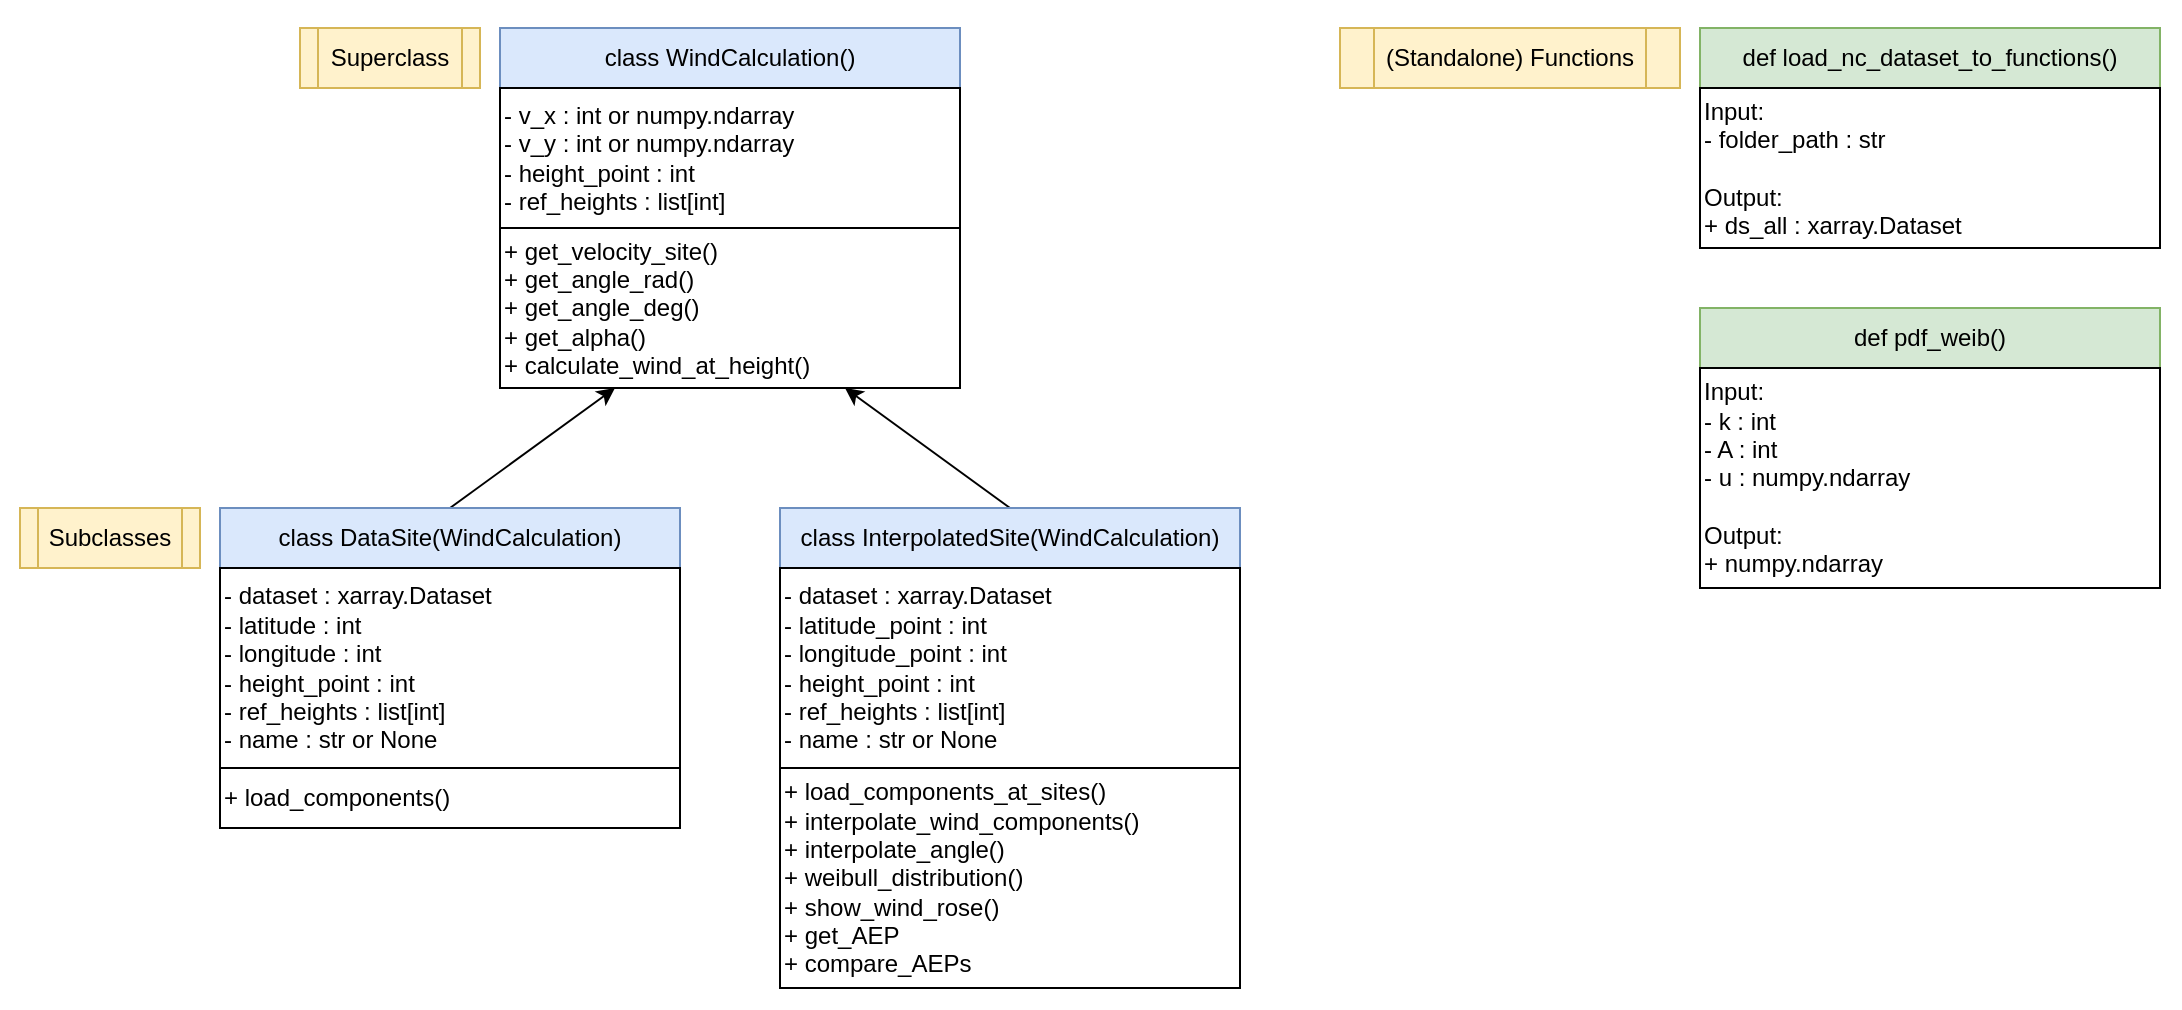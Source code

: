 <mxfile>
    <diagram id="KyMx_F-SmI5y71zodP5E" name="Overview">
        <mxGraphModel dx="1923" dy="1495" grid="1" gridSize="10" guides="1" tooltips="1" connect="1" arrows="1" fold="1" page="1" pageScale="1" pageWidth="827" pageHeight="1169" math="0" shadow="0">
            <root>
                <mxCell id="0"/>
                <mxCell id="1" parent="0"/>
                <mxCell id="zshkGttgZmD-BAlz3QLt-19" value="" style="rounded=0;whiteSpace=wrap;html=1;strokeColor=none;" vertex="1" parent="1">
                    <mxGeometry x="30" y="26.5" width="1090" height="503.5" as="geometry"/>
                </mxCell>
                <mxCell id="2" value="class WindCalculation()" style="rounded=0;whiteSpace=wrap;html=1;fillColor=#dae8fc;strokeColor=#6c8ebf;" parent="1" vertex="1">
                    <mxGeometry x="280" y="40" width="230" height="30" as="geometry"/>
                </mxCell>
                <mxCell id="3" value="- v_x : int or numpy.ndarray&lt;div&gt;- v_y : int or numpy.ndarray&lt;/div&gt;&lt;div&gt;- height_point : int&lt;/div&gt;&lt;div&gt;- ref_heights : list[int]&lt;/div&gt;" style="rounded=0;whiteSpace=wrap;html=1;align=left;" parent="1" vertex="1">
                    <mxGeometry x="280" y="70" width="230" height="70" as="geometry"/>
                </mxCell>
                <mxCell id="4" value="+ get_velocity_site()&lt;div&gt;+ get_angle_rad()&lt;/div&gt;&lt;div&gt;+ get_angle_deg()&lt;/div&gt;&lt;div&gt;+ get_alpha()&lt;/div&gt;&lt;div&gt;+ calculate_wind_at_height()&lt;/div&gt;" style="rounded=0;whiteSpace=wrap;html=1;align=left;" parent="1" vertex="1">
                    <mxGeometry x="280" y="140" width="230" height="80" as="geometry"/>
                </mxCell>
                <mxCell id="9" style="edgeStyle=none;html=1;exitX=0.5;exitY=0;exitDx=0;exitDy=0;entryX=0.25;entryY=1;entryDx=0;entryDy=0;" parent="1" source="5" target="4" edge="1">
                    <mxGeometry relative="1" as="geometry"/>
                </mxCell>
                <mxCell id="5" value="class DataSite(WindCalculation)" style="rounded=0;whiteSpace=wrap;html=1;fillColor=#dae8fc;strokeColor=#6c8ebf;" parent="1" vertex="1">
                    <mxGeometry x="140" y="280" width="230" height="30" as="geometry"/>
                </mxCell>
                <mxCell id="10" style="edgeStyle=none;html=1;exitX=0.5;exitY=0;exitDx=0;exitDy=0;entryX=0.75;entryY=1;entryDx=0;entryDy=0;" parent="1" source="6" target="4" edge="1">
                    <mxGeometry relative="1" as="geometry"/>
                </mxCell>
                <mxCell id="6" value="class InterpolatedSite(WindCalculation)" style="rounded=0;whiteSpace=wrap;html=1;fillColor=#dae8fc;strokeColor=#6c8ebf;" parent="1" vertex="1">
                    <mxGeometry x="420" y="280" width="230" height="30" as="geometry"/>
                </mxCell>
                <mxCell id="7" value="&lt;div&gt;- dataset :&amp;nbsp;xarray.Dataset&lt;/div&gt;&lt;div&gt;- latitude : int&lt;/div&gt;&lt;div&gt;- longitude : int&lt;/div&gt;&lt;span style=&quot;background-color: transparent;&quot;&gt;- height_point : int&lt;/span&gt;&lt;div&gt;- ref_heights : list[int]&lt;/div&gt;&lt;div&gt;- name : str or None&lt;/div&gt;" style="rounded=0;whiteSpace=wrap;html=1;align=left;" parent="1" vertex="1">
                    <mxGeometry x="140" y="310" width="230" height="100" as="geometry"/>
                </mxCell>
                <mxCell id="8" value="+ load_components()" style="rounded=0;whiteSpace=wrap;html=1;align=left;" parent="1" vertex="1">
                    <mxGeometry x="140" y="410" width="230" height="30" as="geometry"/>
                </mxCell>
                <mxCell id="11" value="Superclass" style="shape=process;whiteSpace=wrap;html=1;backgroundOutline=1;fillColor=#fff2cc;strokeColor=#d6b656;" parent="1" vertex="1">
                    <mxGeometry x="180" y="40" width="90" height="30" as="geometry"/>
                </mxCell>
                <mxCell id="12" value="Subclasses" style="shape=process;whiteSpace=wrap;html=1;backgroundOutline=1;fillColor=#fff2cc;strokeColor=#d6b656;" parent="1" vertex="1">
                    <mxGeometry x="40" y="280" width="90" height="30" as="geometry"/>
                </mxCell>
                <mxCell id="13" value="&lt;div&gt;- dataset :&amp;nbsp;xarray.Dataset&lt;/div&gt;&lt;div&gt;- latitude_point : int&lt;/div&gt;&lt;div&gt;- longitude_point : int&lt;/div&gt;&lt;span style=&quot;background-color: transparent;&quot;&gt;- height_point : int&lt;/span&gt;&lt;div&gt;- ref_heights : list[int]&lt;/div&gt;&lt;div&gt;- name : str or None&lt;/div&gt;" style="rounded=0;whiteSpace=wrap;html=1;align=left;" parent="1" vertex="1">
                    <mxGeometry x="420" y="310" width="230" height="100" as="geometry"/>
                </mxCell>
                <mxCell id="14" value="+ load_components_at_sites()&lt;div&gt;+ interpolate_wind_components()&lt;/div&gt;&lt;div&gt;+ interpolate_angle()&lt;/div&gt;&lt;div&gt;+ weibull_distribution()&lt;/div&gt;&lt;div&gt;+ show_wind_rose()&lt;/div&gt;&lt;div&gt;+ get_AEP&lt;/div&gt;&lt;div&gt;+ compare_AEPs&lt;/div&gt;" style="rounded=0;whiteSpace=wrap;html=1;align=left;" parent="1" vertex="1">
                    <mxGeometry x="420" y="410" width="230" height="110" as="geometry"/>
                </mxCell>
                <mxCell id="15" value="(Standalone) Functions" style="shape=process;whiteSpace=wrap;html=1;backgroundOutline=1;fillColor=#fff2cc;strokeColor=#d6b656;" parent="1" vertex="1">
                    <mxGeometry x="700" y="40" width="170" height="30" as="geometry"/>
                </mxCell>
                <mxCell id="16" value="def load_nc_dataset_to_functions()" style="rounded=0;whiteSpace=wrap;html=1;fillColor=#d5e8d4;strokeColor=#82b366;" parent="1" vertex="1">
                    <mxGeometry x="880" y="40" width="230" height="30" as="geometry"/>
                </mxCell>
                <mxCell id="17" value="&lt;div&gt;Input:&lt;/div&gt;- folder_path :&amp;nbsp;str&lt;br&gt;&lt;div&gt;&lt;br&gt;&lt;/div&gt;&lt;div&gt;Output:&lt;/div&gt;&lt;div&gt;+ ds_all : xarray.Dataset&lt;/div&gt;" style="rounded=0;whiteSpace=wrap;html=1;align=left;" parent="1" vertex="1">
                    <mxGeometry x="880" y="70" width="230" height="80" as="geometry"/>
                </mxCell>
                <mxCell id="18" value="def pdf_weib()" style="rounded=0;whiteSpace=wrap;html=1;fillColor=#d5e8d4;strokeColor=#82b366;" parent="1" vertex="1">
                    <mxGeometry x="880" y="180" width="230" height="30" as="geometry"/>
                </mxCell>
                <mxCell id="19" value="&lt;div&gt;Input:&lt;/div&gt;- k : int&lt;div&gt;&lt;font color=&quot;#000000&quot;&gt;- A : int&lt;/font&gt;&lt;/div&gt;&lt;div&gt;&lt;font color=&quot;#000000&quot;&gt;- u : numpy.ndarray&lt;br&gt;&lt;/font&gt;&lt;div&gt;&lt;br&gt;&lt;/div&gt;&lt;div&gt;Output:&lt;/div&gt;&lt;div&gt;+&amp;nbsp;&lt;span style=&quot;color: rgb(0, 0, 0); background-color: transparent;&quot;&gt;numpy.ndarray&lt;/span&gt;&lt;/div&gt;&lt;/div&gt;" style="rounded=0;whiteSpace=wrap;html=1;align=left;" parent="1" vertex="1">
                    <mxGeometry x="880" y="210" width="230" height="110" as="geometry"/>
                </mxCell>
            </root>
        </mxGraphModel>
    </diagram>
    <diagram id="iiaf0r2DTsLB-Huh9DbL" name="Flowchart">
        <mxGraphModel dx="1923" dy="1495" grid="1" gridSize="10" guides="1" tooltips="1" connect="1" arrows="1" fold="1" page="1" pageScale="1" pageWidth="827" pageHeight="1169" math="0" shadow="0">
            <root>
                <mxCell id="0"/>
                <mxCell id="1" parent="0"/>
                <mxCell id="VdhQDZseqNjgmnQb-JIj-1" value="" style="rounded=0;whiteSpace=wrap;html=1;strokeColor=none;" vertex="1" parent="1">
                    <mxGeometry x="30" y="26.5" width="1490" height="613.5" as="geometry"/>
                </mxCell>
                <mxCell id="lu054xU_zKwWIk47hF1_-1" value="Flowchart (Example usage)" style="shape=process;whiteSpace=wrap;html=1;backgroundOutline=1;fillColor=#fff2cc;strokeColor=#d6b656;" vertex="1" parent="1">
                    <mxGeometry x="40" y="36.5" width="130" height="30" as="geometry"/>
                </mxCell>
                <mxCell id="lu054xU_zKwWIk47hF1_-2" value="def load_nc_dataset_to_functions()" style="rounded=0;whiteSpace=wrap;html=1;fillColor=#d5e8d4;strokeColor=#82b366;" vertex="1" parent="1">
                    <mxGeometry x="173" y="126.5" width="190" height="60" as="geometry"/>
                </mxCell>
                <mxCell id="lu054xU_zKwWIk47hF1_-3" value="" style="endArrow=classic;html=1;entryX=0.5;entryY=0;entryDx=0;entryDy=0;strokeWidth=2;" edge="1" parent="1" target="lu054xU_zKwWIk47hF1_-2">
                    <mxGeometry width="50" height="50" relative="1" as="geometry">
                        <mxPoint x="268" y="76.5" as="sourcePoint"/>
                        <mxPoint x="463" y="36.5" as="targetPoint"/>
                    </mxGeometry>
                </mxCell>
                <mxCell id="lu054xU_zKwWIk47hF1_-4" value="folder_path : str" style="text;html=1;align=left;verticalAlign=middle;whiteSpace=wrap;rounded=0;" vertex="1" parent="1">
                    <mxGeometry x="283" y="86.5" width="150" height="30" as="geometry"/>
                </mxCell>
                <mxCell id="lu054xU_zKwWIk47hF1_-5" value="" style="endArrow=classic;html=1;entryX=0.5;entryY=0;entryDx=0;entryDy=0;strokeWidth=2;exitX=0.5;exitY=1;exitDx=0;exitDy=0;" edge="1" parent="1" source="lu054xU_zKwWIk47hF1_-2" target="lu054xU_zKwWIk47hF1_-7">
                    <mxGeometry width="50" height="50" relative="1" as="geometry">
                        <mxPoint x="265.5" y="186.5" as="sourcePoint"/>
                        <mxPoint x="265.5" y="236.5" as="targetPoint"/>
                    </mxGeometry>
                </mxCell>
                <mxCell id="lu054xU_zKwWIk47hF1_-6" value="ds_all : xarray.Dataset" style="text;html=1;align=left;verticalAlign=middle;whiteSpace=wrap;rounded=0;" vertex="1" parent="1">
                    <mxGeometry x="283" y="196.5" width="150" height="30" as="geometry"/>
                </mxCell>
                <mxCell id="lu054xU_zKwWIk47hF1_-7" value="object InterpolatedSite()" style="rounded=1;whiteSpace=wrap;html=1;fillColor=#dae8fc;strokeColor=#6c8ebf;" vertex="1" parent="1">
                    <mxGeometry x="173" y="236.5" width="190" height="60" as="geometry"/>
                </mxCell>
                <mxCell id="lu054xU_zKwWIk47hF1_-8" value="" style="endArrow=classic;html=1;entryX=0;entryY=0.75;entryDx=0;entryDy=0;strokeWidth=2;" edge="1" parent="1" target="lu054xU_zKwWIk47hF1_-7">
                    <mxGeometry width="50" height="50" relative="1" as="geometry">
                        <mxPoint x="40" y="281.5" as="sourcePoint"/>
                        <mxPoint x="103" y="276.5" as="targetPoint"/>
                    </mxGeometry>
                </mxCell>
                <mxCell id="lu054xU_zKwWIk47hF1_-9" value="" style="endArrow=classic;html=1;strokeWidth=2;exitX=0.5;exitY=1;exitDx=0;exitDy=0;" edge="1" parent="1" source="lu054xU_zKwWIk47hF1_-7">
                    <mxGeometry width="50" height="50" relative="1" as="geometry">
                        <mxPoint x="278" y="86.5" as="sourcePoint"/>
                        <mxPoint x="268" y="366.5" as="targetPoint"/>
                    </mxGeometry>
                </mxCell>
                <mxCell id="lu054xU_zKwWIk47hF1_-10" value="" style="verticalLabelPosition=bottom;shadow=0;dashed=0;align=center;html=1;verticalAlign=top;strokeWidth=1;shape=mxgraph.mockup.graphics.plotChart;strokeColor=none;strokeColor2=#aaaaaa;strokeColor3=#666666;fillColor2=#99aaff,#0022ff,#008cff;" vertex="1" parent="1">
                    <mxGeometry x="218" y="376.5" width="100" height="50" as="geometry"/>
                </mxCell>
                <mxCell id="lu054xU_zKwWIk47hF1_-11" value="Data along with visualizations. This includes: wind distribution, wind rose, and AEP" style="text;html=1;align=left;verticalAlign=middle;whiteSpace=wrap;rounded=0;" vertex="1" parent="1">
                    <mxGeometry x="283" y="306.5" width="150" height="60" as="geometry"/>
                </mxCell>
                <mxCell id="lu054xU_zKwWIk47hF1_-12" value="self.load_components_at_sites()" style="rounded=1;whiteSpace=wrap;html=1;fillColor=#f8cecc;strokeColor=#b85450;" vertex="1" parent="1">
                    <mxGeometry x="601.13" y="126.5" width="210" height="60" as="geometry"/>
                </mxCell>
                <mxCell id="lu054xU_zKwWIk47hF1_-13" value="self.interpolate_wind_components()" style="rounded=1;whiteSpace=wrap;html=1;fillColor=#f8cecc;strokeColor=#b85450;" vertex="1" parent="1">
                    <mxGeometry x="601.13" y="236.5" width="210" height="60" as="geometry"/>
                </mxCell>
                <mxCell id="lu054xU_zKwWIk47hF1_-14" value="super.init()" style="rounded=1;whiteSpace=wrap;html=1;fillColor=#f8cecc;strokeColor=#b85450;" vertex="1" parent="1">
                    <mxGeometry x="661.13" y="346.5" width="90" height="60" as="geometry"/>
                </mxCell>
                <mxCell id="lu054xU_zKwWIk47hF1_-15" value="self.interpolate_angle()" style="rounded=1;whiteSpace=wrap;html=1;fillColor=#f8cecc;strokeColor=#b85450;" vertex="1" parent="1">
                    <mxGeometry x="601.13" y="458" width="210" height="60" as="geometry"/>
                </mxCell>
                <mxCell id="lu054xU_zKwWIk47hF1_-16" value="self.weibull_distribution()" style="rounded=1;whiteSpace=wrap;html=1;fillColor=#f8cecc;strokeColor=#b85450;" vertex="1" parent="1">
                    <mxGeometry x="1131.13" y="136.5" width="210" height="60" as="geometry"/>
                </mxCell>
                <mxCell id="lu054xU_zKwWIk47hF1_-17" value="self.get_AEP()" style="rounded=1;whiteSpace=wrap;html=1;fillColor=#f8cecc;strokeColor=#b85450;" vertex="1" parent="1">
                    <mxGeometry x="1131.13" y="246.5" width="210" height="60" as="geometry"/>
                </mxCell>
                <mxCell id="lu054xU_zKwWIk47hF1_-18" value="self.compare_AEPs()" style="rounded=1;whiteSpace=wrap;html=1;fillColor=#f8cecc;strokeColor=#b85450;" vertex="1" parent="1">
                    <mxGeometry x="1131.13" y="356.5" width="210" height="60" as="geometry"/>
                </mxCell>
                <mxCell id="lu054xU_zKwWIk47hF1_-19" value="self.show_wind_rose()" style="rounded=1;whiteSpace=wrap;html=1;fillColor=#f8cecc;strokeColor=#b85450;" vertex="1" parent="1">
                    <mxGeometry x="1131.13" y="488" width="210" height="60" as="geometry"/>
                </mxCell>
                <mxCell id="lu054xU_zKwWIk47hF1_-20" value="Step 1: Data initialization" style="shape=hexagon;perimeter=hexagonPerimeter2;whiteSpace=wrap;html=1;fixedSize=1;fillColor=#e1d5e7;strokeColor=#9673a6;" vertex="1" parent="1">
                    <mxGeometry x="621.13" y="36.5" width="170" height="30" as="geometry"/>
                </mxCell>
                <mxCell id="lu054xU_zKwWIk47hF1_-21" value="Step 2: Data processing &amp;amp; visualization" style="shape=hexagon;perimeter=hexagonPerimeter2;whiteSpace=wrap;html=1;fixedSize=1;fillColor=#e1d5e7;strokeColor=#9673a6;" vertex="1" parent="1">
                    <mxGeometry x="1151.13" y="36.5" width="170" height="40" as="geometry"/>
                </mxCell>
                <mxCell id="lu054xU_zKwWIk47hF1_-22" value="" style="endArrow=classic;html=1;strokeWidth=2;exitX=0.5;exitY=1;exitDx=0;exitDy=0;entryX=0.5;entryY=0;entryDx=0;entryDy=0;" edge="1" parent="1" source="lu054xU_zKwWIk47hF1_-14" target="lu054xU_zKwWIk47hF1_-15">
                    <mxGeometry width="50" height="50" relative="1" as="geometry">
                        <mxPoint x="346.13" y="306.5" as="sourcePoint"/>
                        <mxPoint x="706.63" y="446.5" as="targetPoint"/>
                        <Array as="points"/>
                    </mxGeometry>
                </mxCell>
                <mxCell id="lu054xU_zKwWIk47hF1_-23" value="" style="endArrow=classic;html=1;strokeWidth=2;exitX=0.5;exitY=1;exitDx=0;exitDy=0;entryX=0.5;entryY=0;entryDx=0;entryDy=0;" edge="1" parent="1" source="lu054xU_zKwWIk47hF1_-15" target="lu054xU_zKwWIk47hF1_-37">
                    <mxGeometry width="50" height="50" relative="1" as="geometry">
                        <mxPoint x="958.63" y="186.5" as="sourcePoint"/>
                        <mxPoint x="1113.63" y="256.5" as="targetPoint"/>
                        <Array as="points"/>
                    </mxGeometry>
                </mxCell>
                <mxCell id="lu054xU_zKwWIk47hF1_-24" value="" style="endArrow=classic;html=1;entryX=0.5;entryY=0;entryDx=0;entryDy=0;strokeWidth=2;" edge="1" parent="1" target="lu054xU_zKwWIk47hF1_-12">
                    <mxGeometry width="50" height="50" relative="1" as="geometry">
                        <mxPoint x="706.13" y="76.5" as="sourcePoint"/>
                        <mxPoint x="346.13" y="136.5" as="targetPoint"/>
                    </mxGeometry>
                </mxCell>
                <mxCell id="lu054xU_zKwWIk47hF1_-25" value="" style="endArrow=classic;html=1;entryX=0.5;entryY=0;entryDx=0;entryDy=0;strokeWidth=2;exitX=0.5;exitY=1;exitDx=0;exitDy=0;" edge="1" parent="1" source="lu054xU_zKwWIk47hF1_-12" target="lu054xU_zKwWIk47hF1_-13">
                    <mxGeometry width="50" height="50" relative="1" as="geometry">
                        <mxPoint x="705.68" y="186.5" as="sourcePoint"/>
                        <mxPoint x="705.68" y="236.5" as="targetPoint"/>
                    </mxGeometry>
                </mxCell>
                <mxCell id="lu054xU_zKwWIk47hF1_-26" value="" style="endArrow=classic;html=1;entryX=0.5;entryY=0;entryDx=0;entryDy=0;strokeWidth=2;exitX=0.5;exitY=1;exitDx=0;exitDy=0;" edge="1" parent="1" source="lu054xU_zKwWIk47hF1_-13" target="lu054xU_zKwWIk47hF1_-14">
                    <mxGeometry width="50" height="50" relative="1" as="geometry">
                        <mxPoint x="705.68" y="296.5" as="sourcePoint"/>
                        <mxPoint x="705.68" y="346.5" as="targetPoint"/>
                    </mxGeometry>
                </mxCell>
                <mxCell id="lu054xU_zKwWIk47hF1_-27" value="" style="endArrow=classic;html=1;entryX=0;entryY=0.5;entryDx=0;entryDy=0;strokeWidth=2;" edge="1" parent="1" target="lu054xU_zKwWIk47hF1_-16">
                    <mxGeometry width="50" height="50" relative="1" as="geometry">
                        <mxPoint x="987.63" y="166.5" as="sourcePoint"/>
                        <mxPoint x="896.13" y="146.5" as="targetPoint"/>
                    </mxGeometry>
                </mxCell>
                <mxCell id="lu054xU_zKwWIk47hF1_-28" value="" style="endArrow=classic;html=1;strokeWidth=2;exitX=1;exitY=0.5;exitDx=0;exitDy=0;" edge="1" parent="1" source="lu054xU_zKwWIk47hF1_-19">
                    <mxGeometry width="50" height="50" relative="1" as="geometry">
                        <mxPoint x="1347.63" y="518" as="sourcePoint"/>
                        <mxPoint x="1387.63" y="518" as="targetPoint"/>
                    </mxGeometry>
                </mxCell>
                <mxCell id="lu054xU_zKwWIk47hF1_-29" value="" style="endArrow=classic;html=1;entryX=0;entryY=0.5;entryDx=0;entryDy=0;strokeWidth=2;" edge="1" parent="1" target="lu054xU_zKwWIk47hF1_-18">
                    <mxGeometry width="50" height="50" relative="1" as="geometry">
                        <mxPoint x="987.63" y="386.5" as="sourcePoint"/>
                        <mxPoint x="1141.13" y="286.5" as="targetPoint"/>
                    </mxGeometry>
                </mxCell>
                <mxCell id="lu054xU_zKwWIk47hF1_-30" value="" style="endArrow=classic;html=1;entryX=0.25;entryY=0;entryDx=0;entryDy=0;strokeWidth=2;exitX=1;exitY=0.5;exitDx=0;exitDy=0;" edge="1" parent="1" source="lu054xU_zKwWIk47hF1_-31" target="lu054xU_zKwWIk47hF1_-16">
                    <mxGeometry width="50" height="50" relative="1" as="geometry">
                        <mxPoint x="1391.13" y="166.5" as="sourcePoint"/>
                        <mxPoint x="1141.13" y="176.5" as="targetPoint"/>
                        <Array as="points">
                            <mxPoint x="1183.63" y="96.5"/>
                        </Array>
                    </mxGeometry>
                </mxCell>
                <mxCell id="lu054xU_zKwWIk47hF1_-31" value="def pdf_weib()" style="rounded=0;whiteSpace=wrap;html=1;fillColor=#d5e8d4;strokeColor=#82b366;" vertex="1" parent="1">
                    <mxGeometry x="987.63" y="76.5" width="100" height="40" as="geometry"/>
                </mxCell>
                <mxCell id="lu054xU_zKwWIk47hF1_-32" value="&lt;span style=&quot;color: rgb(0, 0, 0);&quot;&gt;get_velocity_site()&lt;/span&gt;&lt;div style=&quot;&quot;&gt;get_angle_rad()&lt;/div&gt;&lt;div style=&quot;&quot;&gt;get_angle_deg()&lt;/div&gt;&lt;div style=&quot;&quot;&gt;get_alpha()&lt;/div&gt;&lt;div style=&quot;&quot;&gt;calculate_wind_at_height()&lt;/div&gt;" style="rounded=1;whiteSpace=wrap;html=1;fillColor=#f8cecc;strokeColor=#b85450;align=center;" vertex="1" parent="1">
                    <mxGeometry x="474.13" y="335" width="160" height="80" as="geometry"/>
                </mxCell>
                <mxCell id="lu054xU_zKwWIk47hF1_-33" value="&lt;font style=&quot;font-size: 72px;&quot;&gt;}&lt;/font&gt;" style="text;html=1;align=center;verticalAlign=middle;whiteSpace=wrap;rounded=0;fontStyle=0;fontFamily=Times New Roman;" vertex="1" parent="1">
                    <mxGeometry x="618.13" y="330" width="60" height="80" as="geometry"/>
                </mxCell>
                <mxCell id="lu054xU_zKwWIk47hF1_-34" value="v_x_sites : dict[str, numpy.ndarray]&lt;div&gt;v_y_sites : dict[str, numpy.ndarray]&lt;u&gt;&lt;/u&gt;&lt;/div&gt;" style="text;html=1;align=left;verticalAlign=middle;whiteSpace=wrap;rounded=0;" vertex="1" parent="1">
                    <mxGeometry x="711.13" y="196.5" width="186.5" height="30" as="geometry"/>
                </mxCell>
                <mxCell id="lu054xU_zKwWIk47hF1_-35" value="interp_dict : dict[str, numpy.ndarray]&lt;div&gt;v_x_point : numpy.ndarray&lt;/div&gt;&lt;div&gt;&lt;span style=&quot;color: rgb(63, 63, 63);&quot;&gt;v_y_point : numpy.ndarray&lt;/span&gt;&lt;u&gt;&lt;/u&gt;&lt;/div&gt;" style="text;html=1;align=left;verticalAlign=middle;whiteSpace=wrap;rounded=0;" vertex="1" parent="1">
                    <mxGeometry x="711.13" y="296.5" width="196.5" height="51.5" as="geometry"/>
                </mxCell>
                <mxCell id="lu054xU_zKwWIk47hF1_-36" value="" style="endArrow=classic;html=1;entryX=0.5;entryY=0;entryDx=0;entryDy=0;strokeWidth=2;exitX=0.5;exitY=1;exitDx=0;exitDy=0;" edge="1" parent="1" source="lu054xU_zKwWIk47hF1_-16" target="lu054xU_zKwWIk47hF1_-17">
                    <mxGeometry width="50" height="50" relative="1" as="geometry">
                        <mxPoint x="1091.13" y="176.5" as="sourcePoint"/>
                        <mxPoint x="1141.63" y="176.5" as="targetPoint"/>
                    </mxGeometry>
                </mxCell>
                <mxCell id="lu054xU_zKwWIk47hF1_-37" value="Inital object" style="rounded=1;whiteSpace=wrap;html=1;fillColor=#dae8fc;strokeColor=#6c8ebf;" vertex="1" parent="1">
                    <mxGeometry x="661.13" y="566.5" width="90" height="60" as="geometry"/>
                </mxCell>
                <mxCell id="lu054xU_zKwWIk47hF1_-38" value="" style="endArrow=classic;html=1;strokeWidth=2;exitX=0.5;exitY=1;exitDx=0;exitDy=0;entryX=0.5;entryY=0;entryDx=0;entryDy=0;" edge="1" parent="1" source="lu054xU_zKwWIk47hF1_-17" target="lu054xU_zKwWIk47hF1_-18">
                    <mxGeometry width="50" height="50" relative="1" as="geometry">
                        <mxPoint x="1246.63" y="206.5" as="sourcePoint"/>
                        <mxPoint x="1236.63" y="356.5" as="targetPoint"/>
                    </mxGeometry>
                </mxCell>
                <mxCell id="lu054xU_zKwWIk47hF1_-39" value="" style="endArrow=classic;html=1;strokeWidth=2;entryX=0;entryY=0.5;entryDx=0;entryDy=0;" edge="1" parent="1" target="lu054xU_zKwWIk47hF1_-17">
                    <mxGeometry width="50" height="50" relative="1" as="geometry">
                        <mxPoint x="987.63" y="276.5" as="sourcePoint"/>
                        <mxPoint x="1094.63" y="276.76" as="targetPoint"/>
                    </mxGeometry>
                </mxCell>
                <mxCell id="lu054xU_zKwWIk47hF1_-40" value="year : int&lt;div&gt;show_plot : bool&lt;/div&gt;" style="text;html=1;align=left;verticalAlign=middle;whiteSpace=wrap;rounded=0;" vertex="1" parent="1">
                    <mxGeometry x="987.63" y="126.5" width="130" height="30" as="geometry"/>
                </mxCell>
                <mxCell id="lu054xU_zKwWIk47hF1_-41" value="" style="endArrow=classic;html=1;entryX=0.5;entryY=0;entryDx=0;entryDy=0;strokeWidth=2;exitX=0.5;exitY=1;exitDx=0;exitDy=0;" edge="1" parent="1" target="lu054xU_zKwWIk47hF1_-16">
                    <mxGeometry width="50" height="50" relative="1" as="geometry">
                        <mxPoint x="1235.77" y="86.5" as="sourcePoint"/>
                        <mxPoint x="1235.77" y="136.5" as="targetPoint"/>
                    </mxGeometry>
                </mxCell>
                <mxCell id="lu054xU_zKwWIk47hF1_-42" value="wind_speeds : numpy.ndarray" style="text;html=1;align=left;verticalAlign=middle;whiteSpace=wrap;rounded=0;" vertex="1" parent="1">
                    <mxGeometry x="1241.13" y="96.5" width="166.5" height="30" as="geometry"/>
                </mxCell>
                <mxCell id="lu054xU_zKwWIk47hF1_-43" value="k : int&lt;div&gt;A : int&lt;/div&gt;" style="text;html=1;align=left;verticalAlign=middle;whiteSpace=wrap;rounded=0;" vertex="1" parent="1">
                    <mxGeometry x="1241.13" y="206.5" width="166.5" height="30" as="geometry"/>
                </mxCell>
                <mxCell id="lu054xU_zKwWIk47hF1_-44" value="&lt;div&gt;power_curve : pandas.DataFrame&lt;/div&gt;year : int&lt;div&gt;show_curve : bool&lt;/div&gt;" style="text;html=1;align=left;verticalAlign=middle;whiteSpace=wrap;rounded=0;" vertex="1" parent="1">
                    <mxGeometry x="987.63" y="206.5" width="130" height="60" as="geometry"/>
                </mxCell>
                <mxCell id="lu054xU_zKwWIk47hF1_-45" value="&lt;div&gt;latitude_point : int&lt;/div&gt;&lt;div&gt;longitude_point : int&lt;/div&gt;&lt;span style=&quot;background-color: transparent;&quot;&gt;height_point : int&lt;/span&gt;&lt;div&gt;ref_heights : list[int]&lt;/div&gt;&lt;div&gt;name : str or None&lt;/div&gt;" style="text;html=1;align=left;verticalAlign=middle;whiteSpace=wrap;rounded=0;" vertex="1" parent="1">
                    <mxGeometry x="40" y="196.5" width="150" height="75" as="geometry"/>
                </mxCell>
                <mxCell id="lu054xU_zKwWIk47hF1_-46" value="year : int&lt;div&gt;show_comparison : bool&lt;/div&gt;" style="text;html=1;align=left;verticalAlign=middle;whiteSpace=wrap;rounded=0;" vertex="1" parent="1">
                    <mxGeometry x="987.63" y="346.5" width="140" height="30" as="geometry"/>
                </mxCell>
                <mxCell id="lu054xU_zKwWIk47hF1_-47" value="&lt;font style=&quot;font-size: 8px;&quot;&gt;Exceptions&lt;/font&gt;" style="rhombus;whiteSpace=wrap;html=1;fillColor=#eeeeee;strokeColor=#36393d;" vertex="1" parent="1">
                    <mxGeometry x="531.13" y="36.5" width="70" height="36.5" as="geometry"/>
                </mxCell>
                <mxCell id="lu054xU_zKwWIk47hF1_-48" value="AEP : int&lt;div&gt;CF : int&lt;/div&gt;" style="text;html=1;align=left;verticalAlign=middle;whiteSpace=wrap;rounded=0;" vertex="1" parent="1">
                    <mxGeometry x="1241.13" y="316.5" width="166.5" height="30" as="geometry"/>
                </mxCell>
                <mxCell id="lu054xU_zKwWIk47hF1_-49" value="" style="endArrow=classic;html=1;strokeWidth=2;exitX=1;exitY=0.5;exitDx=0;exitDy=0;" edge="1" parent="1" source="lu054xU_zKwWIk47hF1_-18">
                    <mxGeometry width="50" height="50" relative="1" as="geometry">
                        <mxPoint x="1246.63" y="316.5" as="sourcePoint"/>
                        <mxPoint x="1387.63" y="386.5" as="targetPoint"/>
                    </mxGeometry>
                </mxCell>
                <mxCell id="lu054xU_zKwWIk47hF1_-50" value="AEPs : dict[str, int]&lt;div&gt;CFs : dict[str, int]&lt;/div&gt;" style="text;html=1;align=left;verticalAlign=middle;whiteSpace=wrap;rounded=0;" vertex="1" parent="1">
                    <mxGeometry x="1347.63" y="341.5" width="166.5" height="30" as="geometry"/>
                </mxCell>
                <mxCell id="lu054xU_zKwWIk47hF1_-51" value="wind_speed : numpy.ndarray&lt;div&gt;wind_direction :&amp;nbsp;&lt;span style=&quot;color: rgb(0, 0, 0); background-color: transparent;&quot;&gt;numpy.ndarray&lt;/span&gt;&lt;/div&gt;" style="text;html=1;align=left;verticalAlign=middle;whiteSpace=wrap;rounded=0;" vertex="1" parent="1">
                    <mxGeometry x="1345.88" y="473" width="170" height="30" as="geometry"/>
                </mxCell>
                <mxCell id="lu054xU_zKwWIk47hF1_-52" value="wind_speeds : numpy.ndarray" style="text;html=1;align=left;verticalAlign=middle;whiteSpace=wrap;rounded=0;" vertex="1" parent="1">
                    <mxGeometry x="1241.13" y="446.5" width="166.5" height="30" as="geometry"/>
                </mxCell>
                <mxCell id="lu054xU_zKwWIk47hF1_-53" value="" style="endArrow=classic;html=1;strokeWidth=2;entryX=0.5;entryY=0;entryDx=0;entryDy=0;" edge="1" parent="1" target="lu054xU_zKwWIk47hF1_-19">
                    <mxGeometry width="50" height="50" relative="1" as="geometry">
                        <mxPoint x="1236.63" y="436.5" as="sourcePoint"/>
                        <mxPoint x="1246.63" y="366.5" as="targetPoint"/>
                    </mxGeometry>
                </mxCell>
                <mxCell id="lu054xU_zKwWIk47hF1_-54" value="ds_all : xarray.Dataset" style="text;html=1;align=left;verticalAlign=middle;whiteSpace=wrap;rounded=0;" vertex="1" parent="1">
                    <mxGeometry x="711.13" y="86.5" width="150" height="30" as="geometry"/>
                </mxCell>
                <mxCell id="lu054xU_zKwWIk47hF1_-55" value="thetas_h_ref : numpy.ndarray&lt;div&gt;h_refs : list&lt;/div&gt;&lt;div&gt;h_points : int&lt;/div&gt;" style="text;html=1;align=left;verticalAlign=middle;whiteSpace=wrap;rounded=0;" vertex="1" parent="1">
                    <mxGeometry x="711.13" y="406.5" width="196.5" height="51.5" as="geometry"/>
                </mxCell>
                <mxCell id="lu054xU_zKwWIk47hF1_-56" value="theta_rad : numpy.ndarray&lt;div&gt;theta_deg : numpy.ndarray&lt;/div&gt;" style="text;html=1;align=left;verticalAlign=middle;whiteSpace=wrap;rounded=0;" vertex="1" parent="1">
                    <mxGeometry x="711.13" y="515" width="196.5" height="51.5" as="geometry"/>
                </mxCell>
                <mxCell id="lu054xU_zKwWIk47hF1_-57" value="" style="verticalLabelPosition=bottom;shadow=0;dashed=0;align=center;html=1;verticalAlign=top;strokeWidth=1;shape=mxgraph.mockup.graphics.plotChart;strokeColor=none;strokeColor2=#aaaaaa;strokeColor3=#666666;fillColor2=#99aaff,#0022ff,#008cff;" vertex="1" parent="1">
                    <mxGeometry x="1391.13" y="506.5" width="60" height="30" as="geometry"/>
                </mxCell>
                <mxCell id="lu054xU_zKwWIk47hF1_-58" value="" style="verticalLabelPosition=bottom;shadow=0;dashed=0;align=center;html=1;verticalAlign=top;strokeWidth=1;shape=mxgraph.mockup.graphics.plotChart;strokeColor=none;strokeColor2=#aaaaaa;strokeColor3=#666666;fillColor2=#99aaff,#0022ff,#008cff;" vertex="1" parent="1">
                    <mxGeometry x="1391.13" y="371.5" width="60" height="30" as="geometry"/>
                </mxCell>
                <mxCell id="lu054xU_zKwWIk47hF1_-59" value="" style="endArrow=classic;html=1;strokeWidth=2;exitX=1;exitY=0.5;exitDx=0;exitDy=0;" edge="1" parent="1" source="lu054xU_zKwWIk47hF1_-16">
                    <mxGeometry width="50" height="50" relative="1" as="geometry">
                        <mxPoint x="1337.63" y="166.5" as="sourcePoint"/>
                        <mxPoint x="1387.13" y="166.5" as="targetPoint"/>
                    </mxGeometry>
                </mxCell>
                <mxCell id="lu054xU_zKwWIk47hF1_-60" value="" style="verticalLabelPosition=bottom;shadow=0;dashed=0;align=center;html=1;verticalAlign=top;strokeWidth=1;shape=mxgraph.mockup.graphics.plotChart;strokeColor=none;strokeColor2=#aaaaaa;strokeColor3=#666666;fillColor2=#99aaff,#0022ff,#008cff;" vertex="1" parent="1">
                    <mxGeometry x="1390.63" y="151.5" width="60" height="30" as="geometry"/>
                </mxCell>
                <mxCell id="lu054xU_zKwWIk47hF1_-61" value="&lt;font style=&quot;font-size: 8px;&quot;&gt;Exc.&lt;/font&gt;" style="rhombus;whiteSpace=wrap;html=1;fillColor=#eeeeee;strokeColor=#36393d;" vertex="1" parent="1">
                    <mxGeometry x="730" y="391.5" width="30.87" height="20" as="geometry"/>
                </mxCell>
            </root>
        </mxGraphModel>
    </diagram>
    <diagram id="xkYkaGbiUL17ykcF0Vqd" name="GitWorkflow">
        <mxGraphModel dx="769" dy="598" grid="1" gridSize="10" guides="1" tooltips="1" connect="1" arrows="1" fold="1" page="1" pageScale="1" pageWidth="827" pageHeight="1169" math="0" shadow="0">
            <root>
                <mxCell id="0"/>
                <mxCell id="1" parent="0"/>
                <mxCell id="xFI5ihEWfB_DuftHIHek-17" value="" style="rounded=0;whiteSpace=wrap;html=1;strokeColor=none;" vertex="1" parent="1">
                    <mxGeometry x="40" y="40" width="400" height="250" as="geometry"/>
                </mxCell>
                <mxCell id="xFI5ihEWfB_DuftHIHek-2" value="main" style="rounded=1;whiteSpace=wrap;html=1;" vertex="1" parent="1">
                    <mxGeometry x="200" y="50" width="80" height="40" as="geometry"/>
                </mxCell>
                <mxCell id="xFI5ihEWfB_DuftHIHek-14" style="edgeStyle=none;html=1;" edge="1" parent="1" source="xFI5ihEWfB_DuftHIHek-3" target="xFI5ihEWfB_DuftHIHek-2">
                    <mxGeometry relative="1" as="geometry"/>
                </mxCell>
                <mxCell id="xFI5ihEWfB_DuftHIHek-3" value="dev" style="rounded=1;whiteSpace=wrap;html=1;" vertex="1" parent="1">
                    <mxGeometry x="200" y="130" width="80" height="40" as="geometry"/>
                </mxCell>
                <mxCell id="xFI5ihEWfB_DuftHIHek-8" style="edgeStyle=none;html=1;entryX=0;entryY=1;entryDx=0;entryDy=0;" edge="1" parent="1" source="xFI5ihEWfB_DuftHIHek-4" target="xFI5ihEWfB_DuftHIHek-3">
                    <mxGeometry relative="1" as="geometry"/>
                </mxCell>
                <mxCell id="xFI5ihEWfB_DuftHIHek-4" value="classing" style="rounded=1;whiteSpace=wrap;html=1;" vertex="1" parent="1">
                    <mxGeometry x="50" y="210" width="80" height="40" as="geometry"/>
                </mxCell>
                <mxCell id="xFI5ihEWfB_DuftHIHek-10" style="edgeStyle=none;html=1;entryX=0.75;entryY=1;entryDx=0;entryDy=0;" edge="1" parent="1" source="xFI5ihEWfB_DuftHIHek-5" target="xFI5ihEWfB_DuftHIHek-3">
                    <mxGeometry relative="1" as="geometry"/>
                </mxCell>
                <mxCell id="xFI5ihEWfB_DuftHIHek-5" value="diagramming" style="rounded=1;whiteSpace=wrap;html=1;" vertex="1" parent="1">
                    <mxGeometry x="250" y="210" width="80" height="40" as="geometry"/>
                </mxCell>
                <mxCell id="xFI5ihEWfB_DuftHIHek-9" style="edgeStyle=none;html=1;entryX=0.25;entryY=1;entryDx=0;entryDy=0;" edge="1" parent="1" source="xFI5ihEWfB_DuftHIHek-6" target="xFI5ihEWfB_DuftHIHek-3">
                    <mxGeometry relative="1" as="geometry"/>
                </mxCell>
                <mxCell id="xFI5ihEWfB_DuftHIHek-6" value="cleaning" style="rounded=1;whiteSpace=wrap;html=1;" vertex="1" parent="1">
                    <mxGeometry x="150" y="210" width="80" height="40" as="geometry"/>
                </mxCell>
                <mxCell id="xFI5ihEWfB_DuftHIHek-11" style="edgeStyle=none;html=1;entryX=1;entryY=1;entryDx=0;entryDy=0;" edge="1" parent="1" source="xFI5ihEWfB_DuftHIHek-7" target="xFI5ihEWfB_DuftHIHek-3">
                    <mxGeometry relative="1" as="geometry"/>
                </mxCell>
                <mxCell id="xFI5ihEWfB_DuftHIHek-7" value="testing" style="rounded=1;whiteSpace=wrap;html=1;" vertex="1" parent="1">
                    <mxGeometry x="350" y="210" width="80" height="40" as="geometry"/>
                </mxCell>
                <mxCell id="xFI5ihEWfB_DuftHIHek-13" value="" style="endArrow=classic;startArrow=classic;html=1;exitX=1;exitY=0.5;exitDx=0;exitDy=0;entryX=0;entryY=0.5;entryDx=0;entryDy=0;" edge="1" parent="1" source="xFI5ihEWfB_DuftHIHek-4" target="xFI5ihEWfB_DuftHIHek-6">
                    <mxGeometry width="50" height="50" relative="1" as="geometry">
                        <mxPoint x="300" y="340" as="sourcePoint"/>
                        <mxPoint x="350" y="290" as="targetPoint"/>
                        <Array as="points"/>
                    </mxGeometry>
                </mxCell>
                <mxCell id="xFI5ihEWfB_DuftHIHek-15" value="" style="endArrow=classic;startArrow=none;html=1;exitX=0.75;exitY=1;exitDx=0;exitDy=0;entryX=0.5;entryY=1;entryDx=0;entryDy=0;startFill=0;" edge="1" parent="1" source="xFI5ihEWfB_DuftHIHek-4" target="xFI5ihEWfB_DuftHIHek-5">
                    <mxGeometry width="50" height="50" relative="1" as="geometry">
                        <mxPoint x="140" y="240" as="sourcePoint"/>
                        <mxPoint x="160" y="240" as="targetPoint"/>
                        <Array as="points">
                            <mxPoint x="150" y="260"/>
                            <mxPoint x="250" y="260"/>
                        </Array>
                    </mxGeometry>
                </mxCell>
                <mxCell id="xFI5ihEWfB_DuftHIHek-16" value="" style="endArrow=classic;startArrow=none;html=1;exitX=0.25;exitY=1;exitDx=0;exitDy=0;entryX=0.5;entryY=1;entryDx=0;entryDy=0;startFill=0;" edge="1" parent="1" source="xFI5ihEWfB_DuftHIHek-4" target="xFI5ihEWfB_DuftHIHek-7">
                    <mxGeometry width="50" height="50" relative="1" as="geometry">
                        <mxPoint x="120" y="260" as="sourcePoint"/>
                        <mxPoint x="300" y="260" as="targetPoint"/>
                        <Array as="points">
                            <mxPoint x="140" y="270"/>
                            <mxPoint x="230" y="280"/>
                            <mxPoint x="310" y="270"/>
                        </Array>
                    </mxGeometry>
                </mxCell>
            </root>
        </mxGraphModel>
    </diagram>
</mxfile>